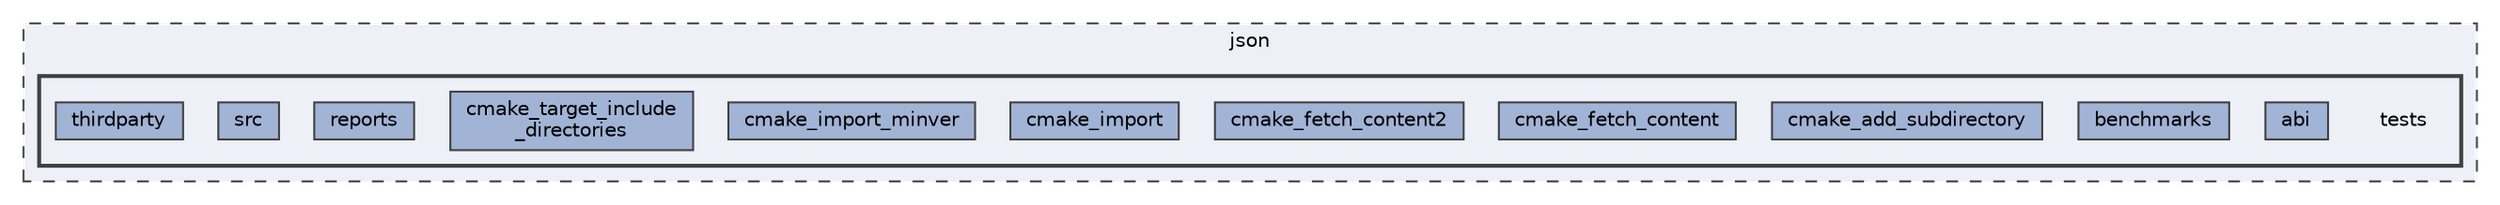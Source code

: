 digraph "/home/ale/sparse-matrix/json/tests"
{
 // LATEX_PDF_SIZE
  bgcolor="transparent";
  edge [fontname=Helvetica,fontsize=10,labelfontname=Helvetica,labelfontsize=10];
  node [fontname=Helvetica,fontsize=10,shape=box,height=0.2,width=0.4];
  compound=true
  subgraph clusterdir_324bfb8aa525ab5f73bcc4531b7e0708 {
    graph [ bgcolor="#edf0f7", pencolor="grey25", label="json", fontname=Helvetica,fontsize=10 style="filled,dashed", URL="dir_324bfb8aa525ab5f73bcc4531b7e0708.html",tooltip=""]
  subgraph clusterdir_47933e5da5f5e742ee846a12493ced92 {
    graph [ bgcolor="#edf0f7", pencolor="grey25", label="", fontname=Helvetica,fontsize=10 style="filled,bold", URL="dir_47933e5da5f5e742ee846a12493ced92.html",tooltip=""]
    dir_47933e5da5f5e742ee846a12493ced92 [shape=plaintext, label="tests"];
  dir_637808d67dcd6fb0508f7fc3b478b380 [label="abi", fillcolor="#a2b4d6", color="grey25", style="filled", URL="dir_637808d67dcd6fb0508f7fc3b478b380.html",tooltip=""];
  dir_2b68137acdb45f9be6e4ce8b5605b69a [label="benchmarks", fillcolor="#a2b4d6", color="grey25", style="filled", URL="dir_2b68137acdb45f9be6e4ce8b5605b69a.html",tooltip=""];
  dir_1b41b4305a7129718f7ee814b51a0fc5 [label="cmake_add_subdirectory", fillcolor="#a2b4d6", color="grey25", style="filled", URL="dir_1b41b4305a7129718f7ee814b51a0fc5.html",tooltip=""];
  dir_081717572348a296929681a467b75135 [label="cmake_fetch_content", fillcolor="#a2b4d6", color="grey25", style="filled", URL="dir_081717572348a296929681a467b75135.html",tooltip=""];
  dir_7e996c9e7b7ab9d71e0ea17100a2059f [label="cmake_fetch_content2", fillcolor="#a2b4d6", color="grey25", style="filled", URL="dir_7e996c9e7b7ab9d71e0ea17100a2059f.html",tooltip=""];
  dir_e89312d0b1aa9ae7dc899c42a088d548 [label="cmake_import", fillcolor="#a2b4d6", color="grey25", style="filled", URL="dir_e89312d0b1aa9ae7dc899c42a088d548.html",tooltip=""];
  dir_feca136cb6d4e75d319dde6b225d5f07 [label="cmake_import_minver", fillcolor="#a2b4d6", color="grey25", style="filled", URL="dir_feca136cb6d4e75d319dde6b225d5f07.html",tooltip=""];
  dir_f56a3b6b7272a9e58614ef15aecd8b23 [label="cmake_target_include\l_directories", fillcolor="#a2b4d6", color="grey25", style="filled", URL="dir_f56a3b6b7272a9e58614ef15aecd8b23.html",tooltip=""];
  dir_7dbccfb48b5fc2a7b8a0073d68fcaa01 [label="reports", fillcolor="#a2b4d6", color="grey25", style="filled", URL="dir_7dbccfb48b5fc2a7b8a0073d68fcaa01.html",tooltip=""];
  dir_68b444406fb1af581c34a23ffe958287 [label="src", fillcolor="#a2b4d6", color="grey25", style="filled", URL="dir_68b444406fb1af581c34a23ffe958287.html",tooltip=""];
  dir_985003d3743bf95308ae6c2d7f5db369 [label="thirdparty", fillcolor="#a2b4d6", color="grey25", style="filled", URL="dir_985003d3743bf95308ae6c2d7f5db369.html",tooltip=""];
  }
  }
}
